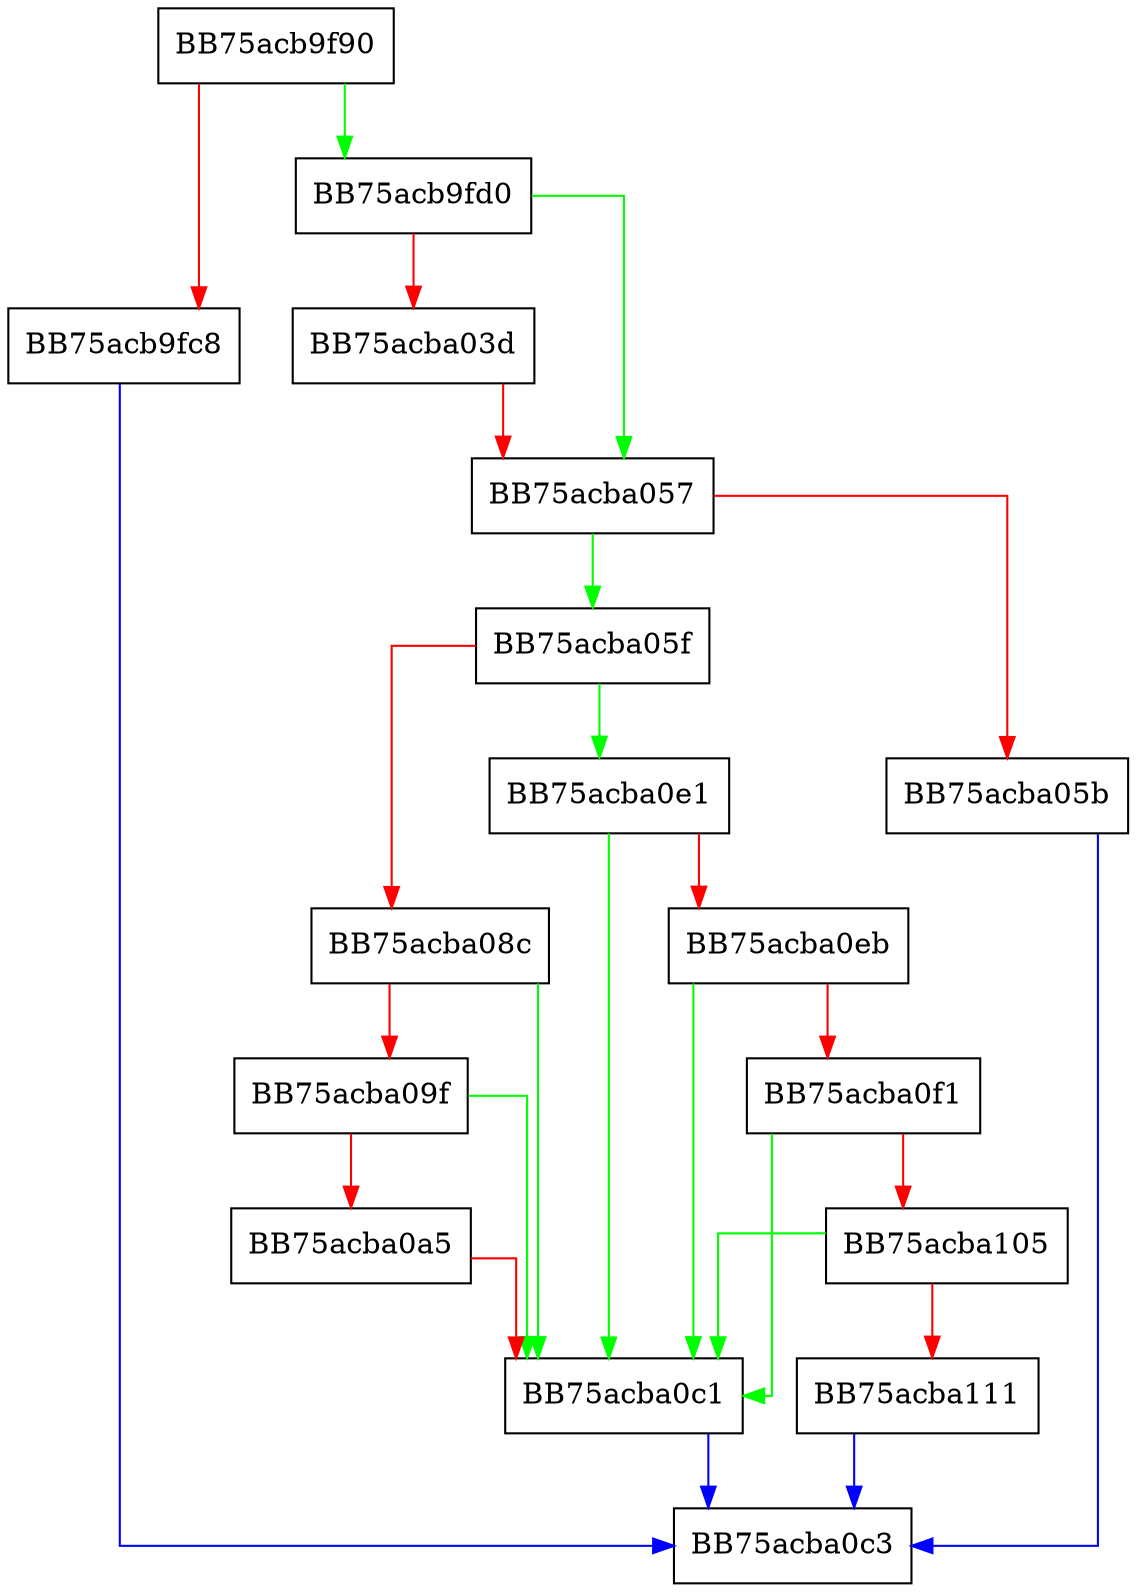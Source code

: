 digraph Spynet {
  node [shape="box"];
  graph [splines=ortho];
  BB75acb9f90 -> BB75acb9fd0 [color="green"];
  BB75acb9f90 -> BB75acb9fc8 [color="red"];
  BB75acb9fc8 -> BB75acba0c3 [color="blue"];
  BB75acb9fd0 -> BB75acba057 [color="green"];
  BB75acb9fd0 -> BB75acba03d [color="red"];
  BB75acba03d -> BB75acba057 [color="red"];
  BB75acba057 -> BB75acba05f [color="green"];
  BB75acba057 -> BB75acba05b [color="red"];
  BB75acba05b -> BB75acba0c3 [color="blue"];
  BB75acba05f -> BB75acba0e1 [color="green"];
  BB75acba05f -> BB75acba08c [color="red"];
  BB75acba08c -> BB75acba0c1 [color="green"];
  BB75acba08c -> BB75acba09f [color="red"];
  BB75acba09f -> BB75acba0c1 [color="green"];
  BB75acba09f -> BB75acba0a5 [color="red"];
  BB75acba0a5 -> BB75acba0c1 [color="red"];
  BB75acba0c1 -> BB75acba0c3 [color="blue"];
  BB75acba0e1 -> BB75acba0c1 [color="green"];
  BB75acba0e1 -> BB75acba0eb [color="red"];
  BB75acba0eb -> BB75acba0c1 [color="green"];
  BB75acba0eb -> BB75acba0f1 [color="red"];
  BB75acba0f1 -> BB75acba0c1 [color="green"];
  BB75acba0f1 -> BB75acba105 [color="red"];
  BB75acba105 -> BB75acba0c1 [color="green"];
  BB75acba105 -> BB75acba111 [color="red"];
  BB75acba111 -> BB75acba0c3 [color="blue"];
}